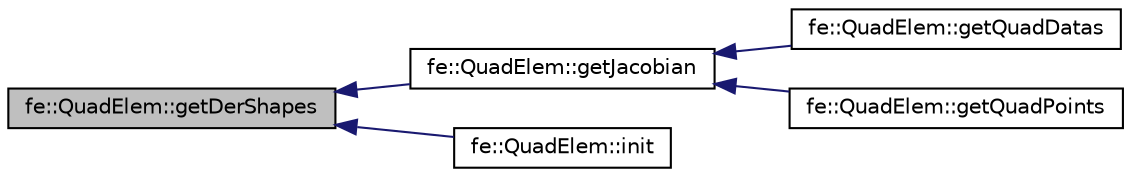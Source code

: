 digraph "fe::QuadElem::getDerShapes"
{
  edge [fontname="Helvetica",fontsize="10",labelfontname="Helvetica",labelfontsize="10"];
  node [fontname="Helvetica",fontsize="10",shape=record];
  rankdir="LR";
  Node5 [label="fe::QuadElem::getDerShapes",height=0.2,width=0.4,color="black", fillcolor="grey75", style="filled", fontcolor="black"];
  Node5 -> Node6 [dir="back",color="midnightblue",fontsize="10",style="solid",fontname="Helvetica"];
  Node6 [label="fe::QuadElem::getJacobian",height=0.2,width=0.4,color="black", fillcolor="white", style="filled",URL="$classfe_1_1QuadElem.html#aa4d3e4533429959f2270ed710ec5d5f9",tooltip="Computes the Jacobian of map . "];
  Node6 -> Node7 [dir="back",color="midnightblue",fontsize="10",style="solid",fontname="Helvetica"];
  Node7 [label="fe::QuadElem::getQuadDatas",height=0.2,width=0.4,color="black", fillcolor="white", style="filled",URL="$classfe_1_1QuadElem.html#a6bd2f523f384b1e573367af41b9a91b2",tooltip="Get vector of quadrature data. "];
  Node6 -> Node8 [dir="back",color="midnightblue",fontsize="10",style="solid",fontname="Helvetica"];
  Node8 [label="fe::QuadElem::getQuadPoints",height=0.2,width=0.4,color="black", fillcolor="white", style="filled",URL="$classfe_1_1QuadElem.html#ac8aa7be71686c83a78dc1a00a420445a",tooltip="Get vector of quadrature data. "];
  Node5 -> Node9 [dir="back",color="midnightblue",fontsize="10",style="solid",fontname="Helvetica"];
  Node9 [label="fe::QuadElem::init",height=0.2,width=0.4,color="black", fillcolor="white", style="filled",URL="$classfe_1_1QuadElem.html#a81c559a55ceabb662b6ad8f8a2312ec8",tooltip="Compute the quadrature points for quadrangle element. "];
}
